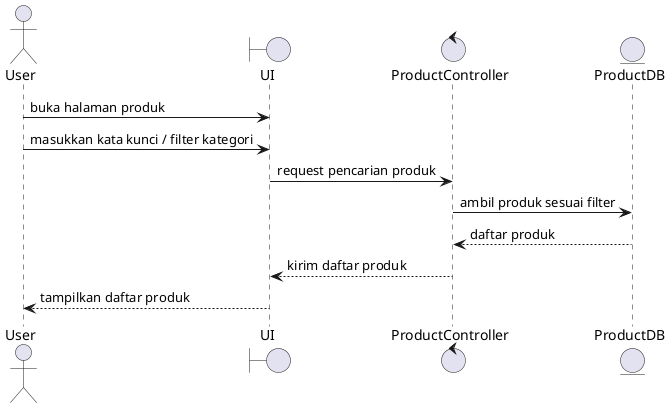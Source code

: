 @startuml SD_BrowseSearchProducts

actor User
boundary UI
control ProductController
entity ProductDB

User -> UI : buka halaman produk
User -> UI : masukkan kata kunci / filter kategori
UI -> ProductController : request pencarian produk
ProductController -> ProductDB : ambil produk sesuai filter
ProductDB --> ProductController : daftar produk
ProductController --> UI : kirim daftar produk
UI --> User : tampilkan daftar produk

@enduml
